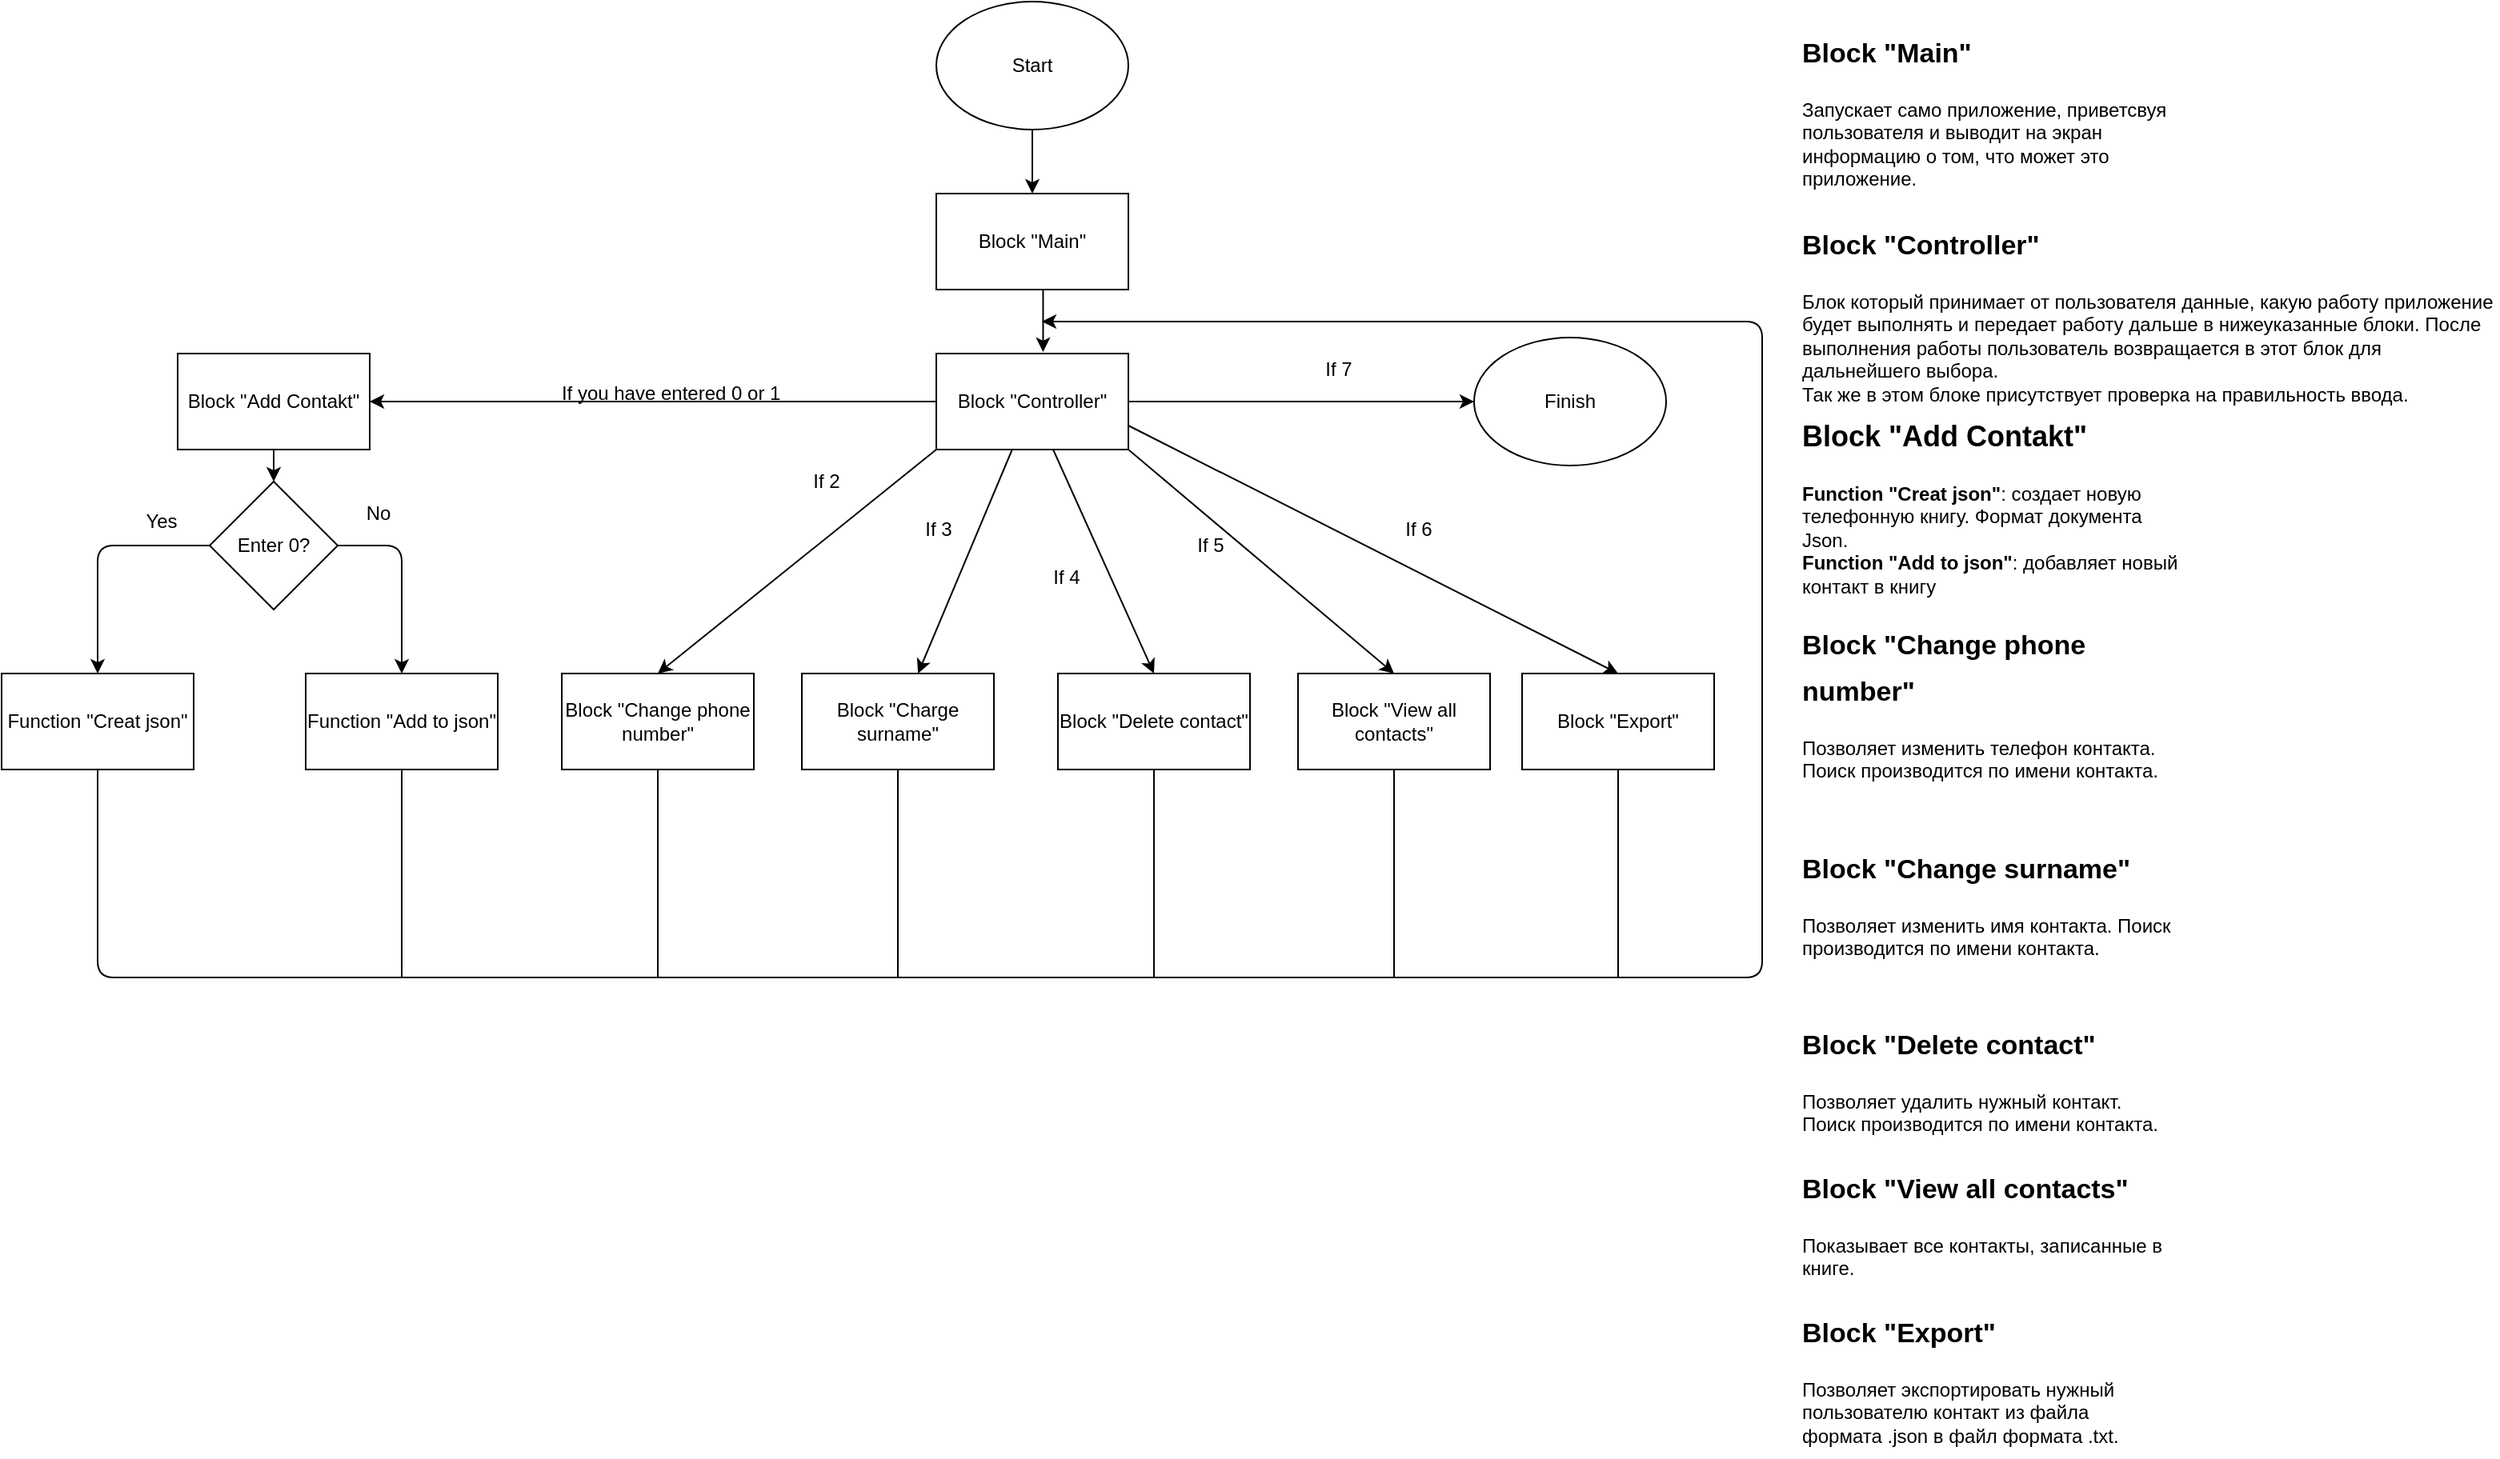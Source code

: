 <mxfile>
    <diagram id="cFTPdKsy0hj3PrfTI9J6" name="Page-1">
        <mxGraphModel dx="2007" dy="592" grid="1" gridSize="10" guides="1" tooltips="1" connect="1" arrows="1" fold="1" page="1" pageScale="1" pageWidth="827" pageHeight="1169" math="0" shadow="0">
            <root>
                <mxCell id="0"/>
                <mxCell id="1" parent="0"/>
                <mxCell id="5" value="" style="edgeStyle=none;html=1;" parent="1" source="2" target="4" edge="1">
                    <mxGeometry relative="1" as="geometry"/>
                </mxCell>
                <mxCell id="2" value="Start" style="ellipse;whiteSpace=wrap;html=1;" parent="1" vertex="1">
                    <mxGeometry x="354" y="20" width="120" height="80" as="geometry"/>
                </mxCell>
                <mxCell id="24" value="" style="edgeStyle=none;html=1;" parent="1" source="3" target="11" edge="1">
                    <mxGeometry relative="1" as="geometry"/>
                </mxCell>
                <mxCell id="3" value="Block &quot;Controller&quot;" style="rounded=0;whiteSpace=wrap;html=1;" parent="1" vertex="1">
                    <mxGeometry x="354" y="240" width="120" height="60" as="geometry"/>
                </mxCell>
                <mxCell id="8" value="" style="edgeStyle=none;html=1;exitX=0.556;exitY=0.983;exitDx=0;exitDy=0;exitPerimeter=0;entryX=0.556;entryY=-0.017;entryDx=0;entryDy=0;entryPerimeter=0;" parent="1" source="4" target="3" edge="1">
                    <mxGeometry relative="1" as="geometry"/>
                </mxCell>
                <mxCell id="4" value="Block &quot;Main&quot;" style="rounded=0;whiteSpace=wrap;html=1;" parent="1" vertex="1">
                    <mxGeometry x="354" y="140" width="120" height="60" as="geometry"/>
                </mxCell>
                <mxCell id="19" value="" style="edgeStyle=none;html=1;" parent="1" source="9" target="18" edge="1">
                    <mxGeometry relative="1" as="geometry"/>
                </mxCell>
                <mxCell id="9" value="Block &quot;Add Contakt&quot;" style="rounded=0;whiteSpace=wrap;html=1;" parent="1" vertex="1">
                    <mxGeometry x="-120" y="240" width="120" height="60" as="geometry"/>
                </mxCell>
                <mxCell id="10" value="Block &quot;Change phone number&quot;" style="rounded=0;whiteSpace=wrap;html=1;" parent="1" vertex="1">
                    <mxGeometry x="120" y="440" width="120" height="60" as="geometry"/>
                </mxCell>
                <mxCell id="11" value="Block &quot;Charge surname&quot;" style="rounded=0;whiteSpace=wrap;html=1;" parent="1" vertex="1">
                    <mxGeometry x="270" y="440" width="120" height="60" as="geometry"/>
                </mxCell>
                <mxCell id="12" value="Block &quot;Delete contact&quot;" style="rounded=0;whiteSpace=wrap;html=1;" parent="1" vertex="1">
                    <mxGeometry x="430" y="440" width="120" height="60" as="geometry"/>
                </mxCell>
                <mxCell id="13" value="Block &quot;View all contacts&quot;" style="rounded=0;whiteSpace=wrap;html=1;" parent="1" vertex="1">
                    <mxGeometry x="580" y="440" width="120" height="60" as="geometry"/>
                </mxCell>
                <mxCell id="14" value="Function &quot;Creat json&quot;" style="rounded=0;whiteSpace=wrap;html=1;" parent="1" vertex="1">
                    <mxGeometry x="-230" y="440" width="120" height="60" as="geometry"/>
                </mxCell>
                <mxCell id="15" value="&lt;span&gt;Function &quot;Add to json&quot;&lt;/span&gt;" style="rounded=0;whiteSpace=wrap;html=1;" parent="1" vertex="1">
                    <mxGeometry x="-40" y="440" width="120" height="60" as="geometry"/>
                </mxCell>
                <mxCell id="16" value="" style="endArrow=classic;html=1;exitX=0;exitY=0.5;exitDx=0;exitDy=0;entryX=1;entryY=0.5;entryDx=0;entryDy=0;" parent="1" source="3" target="9" edge="1">
                    <mxGeometry width="50" height="50" relative="1" as="geometry">
                        <mxPoint x="240" y="310" as="sourcePoint"/>
                        <mxPoint x="290" y="260" as="targetPoint"/>
                    </mxGeometry>
                </mxCell>
                <mxCell id="17" value="If you have entered 0 or 1&amp;nbsp;" style="text;html=1;strokeColor=none;fillColor=none;align=center;verticalAlign=middle;whiteSpace=wrap;rounded=0;" parent="1" vertex="1">
                    <mxGeometry x="110" y="250" width="160" height="30" as="geometry"/>
                </mxCell>
                <mxCell id="20" value="" style="edgeStyle=none;html=1;exitX=0;exitY=0.5;exitDx=0;exitDy=0;" parent="1" source="18" target="14" edge="1">
                    <mxGeometry relative="1" as="geometry">
                        <Array as="points">
                            <mxPoint x="-170" y="360"/>
                        </Array>
                    </mxGeometry>
                </mxCell>
                <mxCell id="18" value="Enter 0?" style="rhombus;whiteSpace=wrap;html=1;" parent="1" vertex="1">
                    <mxGeometry x="-100" y="320" width="80" height="80" as="geometry"/>
                </mxCell>
                <mxCell id="21" value="Yes" style="text;html=1;strokeColor=none;fillColor=none;align=center;verticalAlign=middle;whiteSpace=wrap;rounded=0;" parent="1" vertex="1">
                    <mxGeometry x="-160" y="330" width="60" height="30" as="geometry"/>
                </mxCell>
                <mxCell id="22" value="" style="endArrow=classic;html=1;exitX=1;exitY=0.5;exitDx=0;exitDy=0;entryX=0.5;entryY=0;entryDx=0;entryDy=0;" parent="1" source="18" target="15" edge="1">
                    <mxGeometry width="50" height="50" relative="1" as="geometry">
                        <mxPoint x="20" y="430" as="sourcePoint"/>
                        <mxPoint x="70" y="380" as="targetPoint"/>
                        <Array as="points">
                            <mxPoint x="20" y="360"/>
                        </Array>
                    </mxGeometry>
                </mxCell>
                <mxCell id="23" value="No" style="text;html=1;align=center;verticalAlign=middle;resizable=0;points=[];autosize=1;strokeColor=none;fillColor=none;" parent="1" vertex="1">
                    <mxGeometry x="-10" y="330" width="30" height="20" as="geometry"/>
                </mxCell>
                <mxCell id="25" value="" style="endArrow=classic;html=1;exitX=0;exitY=1;exitDx=0;exitDy=0;entryX=0.5;entryY=0;entryDx=0;entryDy=0;" parent="1" source="3" target="10" edge="1">
                    <mxGeometry width="50" height="50" relative="1" as="geometry">
                        <mxPoint x="320" y="540" as="sourcePoint"/>
                        <mxPoint x="370" y="490" as="targetPoint"/>
                    </mxGeometry>
                </mxCell>
                <mxCell id="26" value="" style="endArrow=classic;html=1;exitX=1;exitY=1;exitDx=0;exitDy=0;entryX=0.5;entryY=0;entryDx=0;entryDy=0;" parent="1" source="3" target="13" edge="1">
                    <mxGeometry width="50" height="50" relative="1" as="geometry">
                        <mxPoint x="620" y="270" as="sourcePoint"/>
                        <mxPoint x="670" y="220" as="targetPoint"/>
                    </mxGeometry>
                </mxCell>
                <mxCell id="27" value="" style="endArrow=classic;html=1;entryX=0.5;entryY=0;entryDx=0;entryDy=0;" parent="1" target="12" edge="1">
                    <mxGeometry width="50" height="50" relative="1" as="geometry">
                        <mxPoint x="427" y="300" as="sourcePoint"/>
                        <mxPoint x="590" y="280" as="targetPoint"/>
                    </mxGeometry>
                </mxCell>
                <mxCell id="28" value="If 2" style="text;html=1;align=center;verticalAlign=middle;resizable=0;points=[];autosize=1;strokeColor=none;fillColor=none;" parent="1" vertex="1">
                    <mxGeometry x="270" y="310" width="30" height="20" as="geometry"/>
                </mxCell>
                <mxCell id="29" value="If 3" style="text;html=1;align=center;verticalAlign=middle;resizable=0;points=[];autosize=1;strokeColor=none;fillColor=none;" parent="1" vertex="1">
                    <mxGeometry x="340" y="340" width="30" height="20" as="geometry"/>
                </mxCell>
                <mxCell id="30" value="If 4" style="text;html=1;align=center;verticalAlign=middle;resizable=0;points=[];autosize=1;strokeColor=none;fillColor=none;" parent="1" vertex="1">
                    <mxGeometry x="420" y="370" width="30" height="20" as="geometry"/>
                </mxCell>
                <mxCell id="31" value="If 5" style="text;html=1;align=center;verticalAlign=middle;resizable=0;points=[];autosize=1;strokeColor=none;fillColor=none;" parent="1" vertex="1">
                    <mxGeometry x="510" y="350" width="30" height="20" as="geometry"/>
                </mxCell>
                <mxCell id="33" value="" style="endArrow=classic;html=1;entryX=0;entryY=0.5;entryDx=0;entryDy=0;exitX=1;exitY=0.5;exitDx=0;exitDy=0;" parent="1" source="3" edge="1">
                    <mxGeometry width="50" height="50" relative="1" as="geometry">
                        <mxPoint x="480" y="270" as="sourcePoint"/>
                        <mxPoint x="690" y="270" as="targetPoint"/>
                    </mxGeometry>
                </mxCell>
                <mxCell id="34" value="If 7" style="text;html=1;align=center;verticalAlign=middle;resizable=0;points=[];autosize=1;strokeColor=none;fillColor=none;" parent="1" vertex="1">
                    <mxGeometry x="590" y="240" width="30" height="20" as="geometry"/>
                </mxCell>
                <mxCell id="35" value="&lt;span&gt;Finish&lt;/span&gt;" style="ellipse;whiteSpace=wrap;html=1;" parent="1" vertex="1">
                    <mxGeometry x="690" y="230" width="120" height="80" as="geometry"/>
                </mxCell>
                <mxCell id="43" value="&lt;h1&gt;&lt;span style=&quot;text-align: center&quot;&gt;&lt;font style=&quot;font-size: 18px&quot;&gt;Block &quot;Add Contakt&quot;&lt;/font&gt;&lt;/span&gt;&lt;br&gt;&lt;/h1&gt;&lt;div&gt;&lt;span style=&quot;text-align: center&quot;&gt;&lt;b&gt;Function &quot;Creat json&quot;&lt;/b&gt;: создает новую телефонную книгу. Формат документа Json.&amp;nbsp;&lt;/span&gt;&lt;/div&gt;&lt;div&gt;&lt;span style=&quot;text-align: center&quot;&gt;&lt;b&gt;Function &quot;Add to json&quot;&lt;/b&gt;: добавляет новый контакт в книгу&lt;/span&gt;&lt;/div&gt;" style="text;html=1;strokeColor=none;fillColor=none;spacing=5;spacingTop=-20;whiteSpace=wrap;overflow=hidden;rounded=0;" parent="1" vertex="1">
                    <mxGeometry x="890" y="270" width="250" height="130" as="geometry"/>
                </mxCell>
                <mxCell id="44" value="&lt;h1&gt;&lt;span style=&quot;text-align: center&quot;&gt;&lt;font style=&quot;font-size: 17px&quot;&gt;Block &quot;Change phone number&quot;&lt;/font&gt;&lt;/span&gt;&lt;/h1&gt;&lt;div&gt;Позволяет изменить телефон контакта. Поиск производится по имени контакта.&lt;/div&gt;" style="text;html=1;strokeColor=none;fillColor=none;spacing=5;spacingTop=-20;whiteSpace=wrap;overflow=hidden;rounded=0;" parent="1" vertex="1">
                    <mxGeometry x="890" y="400" width="240" height="120" as="geometry"/>
                </mxCell>
                <mxCell id="45" value="&lt;h1&gt;&lt;span style=&quot;text-align: center&quot;&gt;&lt;font style=&quot;font-size: 17px&quot;&gt;Block &quot;Change surname&quot;&lt;/font&gt;&lt;/span&gt;&lt;/h1&gt;&lt;div&gt;Позволяет изменить имя контакта. Поиск производится по имени контакта.&lt;/div&gt;" style="text;html=1;strokeColor=none;fillColor=none;spacing=5;spacingTop=-20;whiteSpace=wrap;overflow=hidden;rounded=0;" parent="1" vertex="1">
                    <mxGeometry x="890" y="540" width="240" height="90" as="geometry"/>
                </mxCell>
                <mxCell id="46" value="&lt;h1&gt;&lt;span style=&quot;text-align: center&quot;&gt;&lt;font style=&quot;font-size: 17px&quot;&gt;Block &quot;Delete contact&quot;&lt;/font&gt;&lt;/span&gt;&lt;/h1&gt;&lt;div&gt;Позволяет удалить нужный контакт. Поиск производится по имени контакта.&lt;/div&gt;" style="text;html=1;strokeColor=none;fillColor=none;spacing=5;spacingTop=-20;whiteSpace=wrap;overflow=hidden;rounded=0;" parent="1" vertex="1">
                    <mxGeometry x="890" y="650" width="240" height="90" as="geometry"/>
                </mxCell>
                <mxCell id="47" value="&lt;h1&gt;&lt;span style=&quot;text-align: center&quot;&gt;&lt;font style=&quot;font-size: 17px&quot;&gt;Block &quot;View all contacts&quot;&lt;/font&gt;&lt;/span&gt;&lt;/h1&gt;&lt;div&gt;Показывает все контакты, записанные в книге.&lt;/div&gt;&lt;span style=&quot;text-align: center&quot;&gt;&lt;br&gt;&lt;/span&gt;" style="text;html=1;strokeColor=none;fillColor=none;spacing=5;spacingTop=-20;whiteSpace=wrap;overflow=hidden;rounded=0;" parent="1" vertex="1">
                    <mxGeometry x="890" y="740" width="240" height="90" as="geometry"/>
                </mxCell>
                <mxCell id="48" value="&lt;h1&gt;&lt;span style=&quot;text-align: center&quot;&gt;&lt;font style=&quot;font-size: 17px&quot;&gt;Block &quot;Main&quot;&lt;/font&gt;&lt;/span&gt;&lt;/h1&gt;&lt;div&gt;Запускает само приложение, приветсвуя пользователя и выводит на экран информацию о том, что может это приложение.&amp;nbsp;&lt;/div&gt;" style="text;html=1;strokeColor=none;fillColor=none;spacing=5;spacingTop=-20;whiteSpace=wrap;overflow=hidden;rounded=0;" parent="1" vertex="1">
                    <mxGeometry x="890" y="30" width="270" height="110" as="geometry"/>
                </mxCell>
                <mxCell id="49" value="&lt;h1&gt;&lt;span style=&quot;text-align: center&quot;&gt;&lt;font style=&quot;font-size: 17px&quot;&gt;Block &quot;Controller&quot;&lt;/font&gt;&lt;/span&gt;&lt;/h1&gt;&lt;div&gt;&lt;/div&gt;Блок который принимает от пользователя данные, какую работу приложение будет выполнять и передает работу дальше в нижеуказанные блоки. После выполнения работы пользователь возвращается в этот блок для дальнейшего выбора.&lt;br&gt;Так же в этом блоке присутствует проверка на правильность ввода.&lt;div&gt;&amp;nbsp;&lt;/div&gt;" style="text;html=1;strokeColor=none;fillColor=none;spacing=5;spacingTop=-20;whiteSpace=wrap;overflow=hidden;rounded=0;" parent="1" vertex="1">
                    <mxGeometry x="890" y="150" width="440" height="130" as="geometry"/>
                </mxCell>
                <mxCell id="51" value="Block &quot;Export&quot;" style="rounded=0;whiteSpace=wrap;html=1;" vertex="1" parent="1">
                    <mxGeometry x="720" y="440" width="120" height="60" as="geometry"/>
                </mxCell>
                <mxCell id="53" value="" style="endArrow=classic;html=1;exitX=1;exitY=0.75;exitDx=0;exitDy=0;entryX=0.5;entryY=0;entryDx=0;entryDy=0;" edge="1" parent="1" source="3" target="51">
                    <mxGeometry width="50" height="50" relative="1" as="geometry">
                        <mxPoint x="690" y="390" as="sourcePoint"/>
                        <mxPoint x="740" y="340" as="targetPoint"/>
                    </mxGeometry>
                </mxCell>
                <mxCell id="54" value="If 6" style="text;html=1;align=center;verticalAlign=middle;resizable=0;points=[];autosize=1;strokeColor=none;fillColor=none;" vertex="1" parent="1">
                    <mxGeometry x="640" y="340" width="30" height="20" as="geometry"/>
                </mxCell>
                <mxCell id="55" value="" style="endArrow=classic;html=1;exitX=0.5;exitY=1;exitDx=0;exitDy=0;" edge="1" parent="1" source="14">
                    <mxGeometry width="50" height="50" relative="1" as="geometry">
                        <mxPoint x="320" y="610" as="sourcePoint"/>
                        <mxPoint x="420" y="220" as="targetPoint"/>
                        <Array as="points">
                            <mxPoint x="-170" y="630"/>
                            <mxPoint x="870" y="630"/>
                            <mxPoint x="870" y="220"/>
                        </Array>
                    </mxGeometry>
                </mxCell>
                <mxCell id="56" value="" style="endArrow=none;html=1;entryX=0.5;entryY=1;entryDx=0;entryDy=0;" edge="1" parent="1" target="11">
                    <mxGeometry width="50" height="50" relative="1" as="geometry">
                        <mxPoint x="330" y="630" as="sourcePoint"/>
                        <mxPoint x="370" y="540" as="targetPoint"/>
                    </mxGeometry>
                </mxCell>
                <mxCell id="57" value="" style="endArrow=none;html=1;entryX=0.5;entryY=1;entryDx=0;entryDy=0;" edge="1" parent="1" target="12">
                    <mxGeometry width="50" height="50" relative="1" as="geometry">
                        <mxPoint x="490" y="630" as="sourcePoint"/>
                        <mxPoint x="510" y="540" as="targetPoint"/>
                    </mxGeometry>
                </mxCell>
                <mxCell id="58" value="" style="endArrow=none;html=1;entryX=0.5;entryY=1;entryDx=0;entryDy=0;" edge="1" parent="1" target="13">
                    <mxGeometry width="50" height="50" relative="1" as="geometry">
                        <mxPoint x="640" y="630" as="sourcePoint"/>
                        <mxPoint x="660" y="530" as="targetPoint"/>
                    </mxGeometry>
                </mxCell>
                <mxCell id="59" value="" style="endArrow=none;html=1;entryX=0.5;entryY=1;entryDx=0;entryDy=0;" edge="1" parent="1" target="51">
                    <mxGeometry width="50" height="50" relative="1" as="geometry">
                        <mxPoint x="780" y="630" as="sourcePoint"/>
                        <mxPoint x="810" y="520" as="targetPoint"/>
                    </mxGeometry>
                </mxCell>
                <mxCell id="60" value="" style="endArrow=none;html=1;entryX=0.5;entryY=1;entryDx=0;entryDy=0;" edge="1" parent="1" target="15">
                    <mxGeometry width="50" height="50" relative="1" as="geometry">
                        <mxPoint x="20" y="630" as="sourcePoint"/>
                        <mxPoint x="40" y="530" as="targetPoint"/>
                    </mxGeometry>
                </mxCell>
                <mxCell id="61" value="" style="endArrow=none;html=1;entryX=0.5;entryY=1;entryDx=0;entryDy=0;" edge="1" parent="1" target="10">
                    <mxGeometry width="50" height="50" relative="1" as="geometry">
                        <mxPoint x="180" y="630" as="sourcePoint"/>
                        <mxPoint x="200" y="540" as="targetPoint"/>
                    </mxGeometry>
                </mxCell>
                <mxCell id="62" value="&lt;h1&gt;&lt;span style=&quot;text-align: center&quot;&gt;&lt;font style=&quot;font-size: 17px&quot;&gt;Block &quot;Export&quot;&lt;/font&gt;&lt;/span&gt;&lt;/h1&gt;&lt;div&gt;Позволяет экспортировать нужный пользователю контакт из файла формата .json в файл формата .txt.&lt;/div&gt;&lt;span style=&quot;text-align: center&quot;&gt;&lt;br&gt;&lt;/span&gt;" style="text;html=1;strokeColor=none;fillColor=none;spacing=5;spacingTop=-20;whiteSpace=wrap;overflow=hidden;rounded=0;" vertex="1" parent="1">
                    <mxGeometry x="890" y="830" width="240" height="100" as="geometry"/>
                </mxCell>
            </root>
        </mxGraphModel>
    </diagram>
</mxfile>
Footer
© 2023 GitHub, Inc.
Footer navigation
Terms
Privacy
Security
Status
Docs
Contact GitHub
Pricing
API
Training
Blog
About

